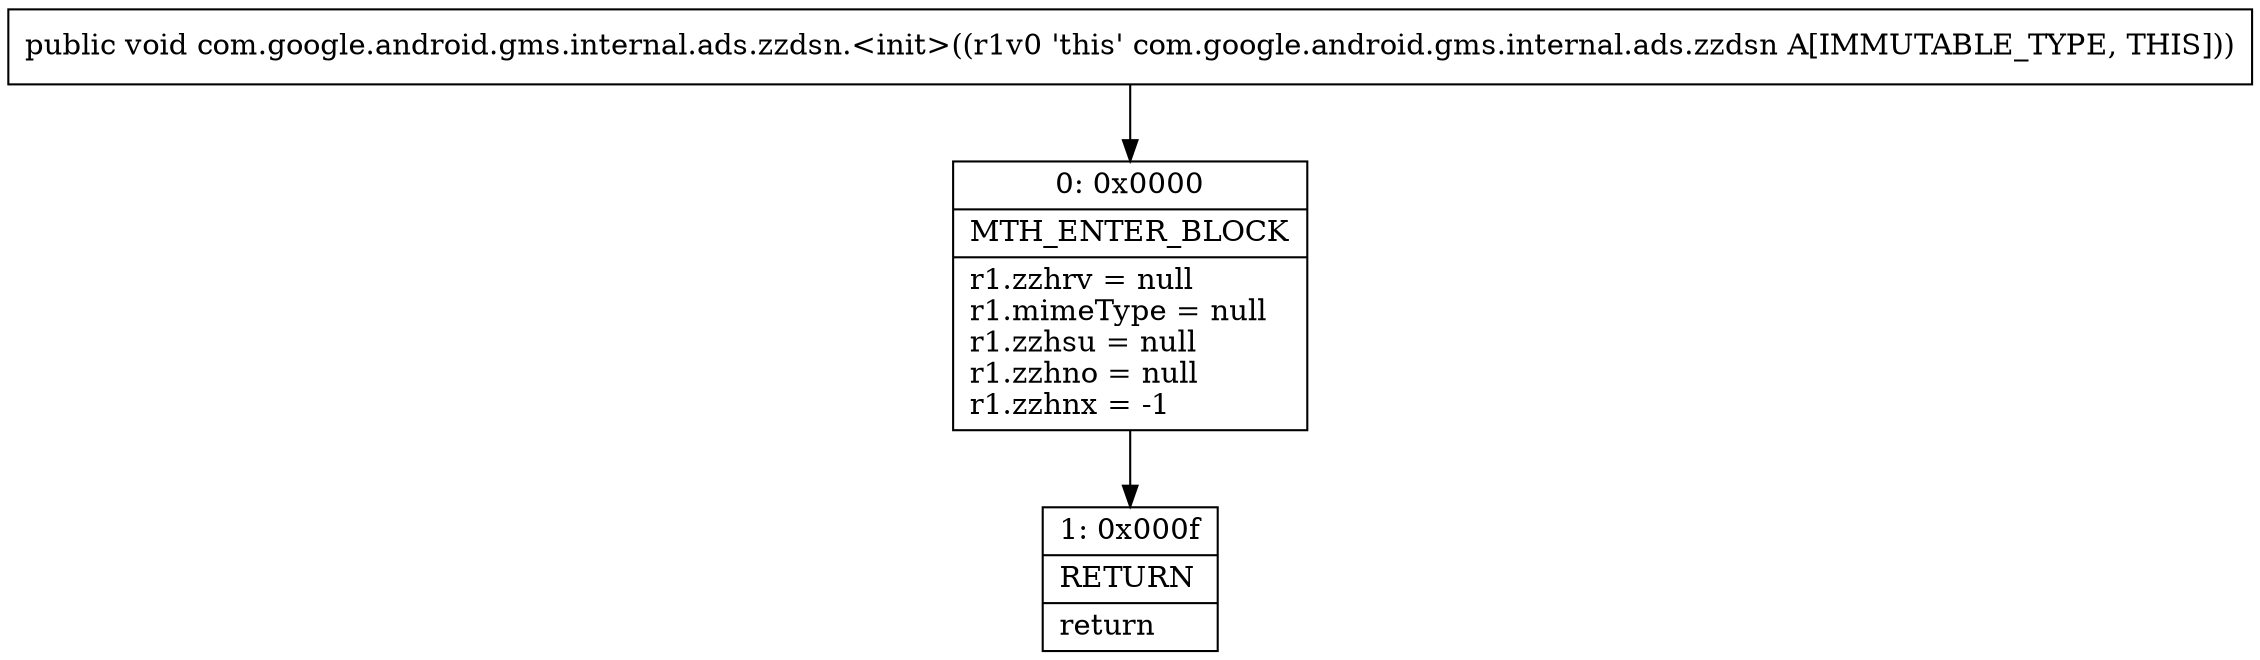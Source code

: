 digraph "CFG forcom.google.android.gms.internal.ads.zzdsn.\<init\>()V" {
Node_0 [shape=record,label="{0\:\ 0x0000|MTH_ENTER_BLOCK\l|r1.zzhrv = null\lr1.mimeType = null\lr1.zzhsu = null\lr1.zzhno = null\lr1.zzhnx = \-1\l}"];
Node_1 [shape=record,label="{1\:\ 0x000f|RETURN\l|return\l}"];
MethodNode[shape=record,label="{public void com.google.android.gms.internal.ads.zzdsn.\<init\>((r1v0 'this' com.google.android.gms.internal.ads.zzdsn A[IMMUTABLE_TYPE, THIS])) }"];
MethodNode -> Node_0;
Node_0 -> Node_1;
}

